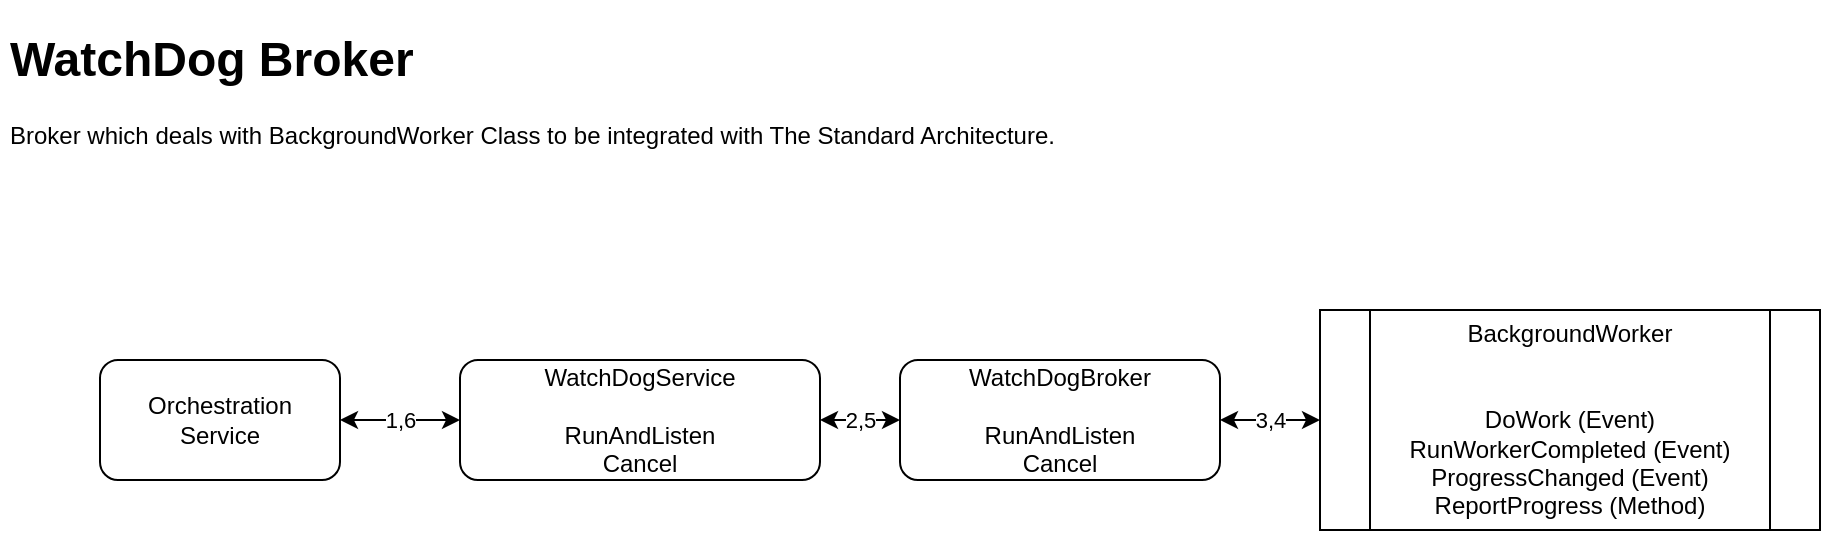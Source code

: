 <mxfile version="17.4.2" type="device" pages="2"><diagram id="WOv2Kg9QwyeW6pNx-Fl9" name="Overview"><mxGraphModel dx="2249" dy="903" grid="1" gridSize="10" guides="1" tooltips="1" connect="1" arrows="1" fold="1" page="1" pageScale="1" pageWidth="827" pageHeight="1169" math="0" shadow="0"><root><mxCell id="0"/><mxCell id="1" parent="0"/><mxCell id="fzygrPIcqbGt1ZVRBZLJ-1" value="BackgroundWorker&lt;br&gt;&lt;br&gt;&lt;br&gt;DoWork (Event)&lt;br&gt;RunWorkerCompleted (Event)&lt;br&gt;ProgressChanged (Event)&lt;br&gt;ReportProgress (Method)" style="shape=process;whiteSpace=wrap;html=1;backgroundOutline=1;" parent="1" vertex="1"><mxGeometry x="630" y="155" width="250" height="110" as="geometry"/></mxCell><mxCell id="fzygrPIcqbGt1ZVRBZLJ-3" value="3,4" style="edgeStyle=orthogonalEdgeStyle;rounded=0;orthogonalLoop=1;jettySize=auto;html=1;startArrow=classic;startFill=1;" parent="1" source="fzygrPIcqbGt1ZVRBZLJ-2" target="fzygrPIcqbGt1ZVRBZLJ-1" edge="1"><mxGeometry relative="1" as="geometry"/></mxCell><mxCell id="fzygrPIcqbGt1ZVRBZLJ-2" value="WatchDogBroker&lt;br&gt;&lt;br&gt;RunAndListen&lt;br&gt;Cancel" style="rounded=1;whiteSpace=wrap;html=1;" parent="1" vertex="1"><mxGeometry x="420" y="180" width="160" height="60" as="geometry"/></mxCell><mxCell id="fzygrPIcqbGt1ZVRBZLJ-5" value="2,5" style="edgeStyle=orthogonalEdgeStyle;rounded=0;orthogonalLoop=1;jettySize=auto;html=1;startArrow=classic;startFill=1;" parent="1" source="fzygrPIcqbGt1ZVRBZLJ-4" target="fzygrPIcqbGt1ZVRBZLJ-2" edge="1"><mxGeometry relative="1" as="geometry"/></mxCell><mxCell id="fzygrPIcqbGt1ZVRBZLJ-4" value="WatchDogService&lt;br&gt;&lt;br&gt;RunAndListen&lt;br&gt;Cancel" style="rounded=1;whiteSpace=wrap;html=1;" parent="1" vertex="1"><mxGeometry x="200" y="180" width="180" height="60" as="geometry"/></mxCell><mxCell id="fzygrPIcqbGt1ZVRBZLJ-7" value="1,6" style="edgeStyle=orthogonalEdgeStyle;rounded=0;orthogonalLoop=1;jettySize=auto;html=1;entryX=0;entryY=0.5;entryDx=0;entryDy=0;strokeColor=default;sketch=0;startArrow=classic;startFill=1;" parent="1" source="fzygrPIcqbGt1ZVRBZLJ-6" target="fzygrPIcqbGt1ZVRBZLJ-4" edge="1"><mxGeometry relative="1" as="geometry"/></mxCell><mxCell id="fzygrPIcqbGt1ZVRBZLJ-6" value="Orchestration&lt;br&gt;Service" style="rounded=1;whiteSpace=wrap;html=1;" parent="1" vertex="1"><mxGeometry x="20" y="180" width="120" height="60" as="geometry"/></mxCell><mxCell id="fzygrPIcqbGt1ZVRBZLJ-9" value="&lt;h1&gt;WatchDog Broker&lt;/h1&gt;&lt;p&gt;Broker which deals with BackgroundWorker Class to be integrated with The Standard Architecture.&lt;/p&gt;" style="text;html=1;strokeColor=none;fillColor=none;spacing=5;spacingTop=-20;whiteSpace=wrap;overflow=hidden;rounded=0;" parent="1" vertex="1"><mxGeometry x="-30" y="10" width="830" height="120" as="geometry"/></mxCell></root></mxGraphModel></diagram><diagram id="p4u2jorx0n1Ji22ARdyB" name="WatchDog Status Life Cycle"><mxGraphModel dx="2249" dy="903" grid="1" gridSize="10" guides="1" tooltips="1" connect="1" arrows="1" fold="1" page="1" pageScale="1" pageWidth="827" pageHeight="1169" math="0" shadow="0"><root><mxCell id="0"/><mxCell id="1" parent="0"/><mxCell id="hAQuwHJFAmvaBhnxmtdD-1" value="" style="rounded=1;whiteSpace=wrap;html=1;" vertex="1" parent="1"><mxGeometry x="25" y="470" width="250" height="320" as="geometry"/></mxCell><mxCell id="hAQuwHJFAmvaBhnxmtdD-2" style="edgeStyle=orthogonalEdgeStyle;rounded=0;orthogonalLoop=1;jettySize=auto;html=1;" edge="1" parent="1" source="hAQuwHJFAmvaBhnxmtdD-3" target="hAQuwHJFAmvaBhnxmtdD-5"><mxGeometry relative="1" as="geometry"/></mxCell><mxCell id="hAQuwHJFAmvaBhnxmtdD-3" value="Initializing" style="ellipse;whiteSpace=wrap;html=1;aspect=fixed;" vertex="1" parent="1"><mxGeometry x="110" y="380" width="80" height="80" as="geometry"/></mxCell><mxCell id="hAQuwHJFAmvaBhnxmtdD-4" style="edgeStyle=orthogonalEdgeStyle;rounded=0;orthogonalLoop=1;jettySize=auto;html=1;" edge="1" parent="1" source="hAQuwHJFAmvaBhnxmtdD-5" target="hAQuwHJFAmvaBhnxmtdD-7"><mxGeometry relative="1" as="geometry"/></mxCell><mxCell id="hAQuwHJFAmvaBhnxmtdD-5" value="Initialized" style="ellipse;whiteSpace=wrap;html=1;aspect=fixed;" vertex="1" parent="1"><mxGeometry x="110" y="490" width="80" height="80" as="geometry"/></mxCell><mxCell id="hAQuwHJFAmvaBhnxmtdD-6" style="edgeStyle=orthogonalEdgeStyle;rounded=0;orthogonalLoop=1;jettySize=auto;html=1;entryX=0.5;entryY=0;entryDx=0;entryDy=0;" edge="1" parent="1" source="hAQuwHJFAmvaBhnxmtdD-7" target="hAQuwHJFAmvaBhnxmtdD-28"><mxGeometry relative="1" as="geometry"/></mxCell><mxCell id="hAQuwHJFAmvaBhnxmtdD-7" value="Running" style="ellipse;whiteSpace=wrap;html=1;aspect=fixed;" vertex="1" parent="1"><mxGeometry x="110" y="600" width="80" height="80" as="geometry"/></mxCell><mxCell id="hAQuwHJFAmvaBhnxmtdD-8" value="" style="edgeStyle=orthogonalEdgeStyle;rounded=0;orthogonalLoop=1;jettySize=auto;html=1;" edge="1" parent="1" source="hAQuwHJFAmvaBhnxmtdD-11" target="hAQuwHJFAmvaBhnxmtdD-17"><mxGeometry relative="1" as="geometry"/></mxCell><mxCell id="hAQuwHJFAmvaBhnxmtdD-9" style="edgeStyle=orthogonalEdgeStyle;rounded=0;orthogonalLoop=1;jettySize=auto;html=1;" edge="1" parent="1" source="hAQuwHJFAmvaBhnxmtdD-11" target="hAQuwHJFAmvaBhnxmtdD-13"><mxGeometry relative="1" as="geometry"/></mxCell><mxCell id="hAQuwHJFAmvaBhnxmtdD-10" style="edgeStyle=orthogonalEdgeStyle;rounded=0;orthogonalLoop=1;jettySize=auto;html=1;entryX=0.5;entryY=0;entryDx=0;entryDy=0;" edge="1" parent="1" source="hAQuwHJFAmvaBhnxmtdD-11" target="hAQuwHJFAmvaBhnxmtdD-21"><mxGeometry relative="1" as="geometry"/></mxCell><mxCell id="hAQuwHJFAmvaBhnxmtdD-11" value="Runned" style="ellipse;whiteSpace=wrap;html=1;aspect=fixed;" vertex="1" parent="1"><mxGeometry x="110" y="840" width="80" height="80" as="geometry"/></mxCell><mxCell id="hAQuwHJFAmvaBhnxmtdD-12" value="" style="edgeStyle=orthogonalEdgeStyle;rounded=0;orthogonalLoop=1;jettySize=auto;html=1;" edge="1" parent="1" source="hAQuwHJFAmvaBhnxmtdD-13" target="hAQuwHJFAmvaBhnxmtdD-30"><mxGeometry relative="1" as="geometry"/></mxCell><mxCell id="hAQuwHJFAmvaBhnxmtdD-13" value="Canceling" style="ellipse;whiteSpace=wrap;html=1;aspect=fixed;" vertex="1" parent="1"><mxGeometry x="-42.5" y="950" width="80" height="80" as="geometry"/></mxCell><mxCell id="hAQuwHJFAmvaBhnxmtdD-14" style="edgeStyle=orthogonalEdgeStyle;rounded=0;orthogonalLoop=1;jettySize=auto;html=1;entryX=0.6;entryY=0.5;entryDx=0;entryDy=0;entryPerimeter=0;" edge="1" parent="1" source="hAQuwHJFAmvaBhnxmtdD-15" target="hAQuwHJFAmvaBhnxmtdD-24"><mxGeometry relative="1" as="geometry"><Array as="points"><mxPoint y="1260"/></Array></mxGeometry></mxCell><mxCell id="hAQuwHJFAmvaBhnxmtdD-15" value="Cancelled" style="ellipse;whiteSpace=wrap;html=1;aspect=fixed;" vertex="1" parent="1"><mxGeometry x="-42.5" y="1140" width="80" height="80" as="geometry"/></mxCell><mxCell id="hAQuwHJFAmvaBhnxmtdD-16" value="" style="edgeStyle=orthogonalEdgeStyle;rounded=0;orthogonalLoop=1;jettySize=auto;html=1;" edge="1" parent="1" source="hAQuwHJFAmvaBhnxmtdD-17" target="hAQuwHJFAmvaBhnxmtdD-32"><mxGeometry relative="1" as="geometry"/></mxCell><mxCell id="hAQuwHJFAmvaBhnxmtdD-17" value="Erroring" style="ellipse;whiteSpace=wrap;html=1;aspect=fixed;" vertex="1" parent="1"><mxGeometry x="110" y="950" width="80" height="80" as="geometry"/></mxCell><mxCell id="hAQuwHJFAmvaBhnxmtdD-18" value="" style="edgeStyle=orthogonalEdgeStyle;rounded=0;orthogonalLoop=1;jettySize=auto;html=1;" edge="1" parent="1" source="hAQuwHJFAmvaBhnxmtdD-19" target="hAQuwHJFAmvaBhnxmtdD-24"><mxGeometry relative="1" as="geometry"/></mxCell><mxCell id="hAQuwHJFAmvaBhnxmtdD-19" value="Errored" style="ellipse;whiteSpace=wrap;html=1;aspect=fixed;" vertex="1" parent="1"><mxGeometry x="110" y="1140" width="80" height="80" as="geometry"/></mxCell><mxCell id="hAQuwHJFAmvaBhnxmtdD-20" value="" style="edgeStyle=orthogonalEdgeStyle;rounded=0;orthogonalLoop=1;jettySize=auto;html=1;" edge="1" parent="1" source="hAQuwHJFAmvaBhnxmtdD-21" target="hAQuwHJFAmvaBhnxmtdD-34"><mxGeometry relative="1" as="geometry"/></mxCell><mxCell id="hAQuwHJFAmvaBhnxmtdD-21" value="Finalizing" style="ellipse;whiteSpace=wrap;html=1;aspect=fixed;" vertex="1" parent="1"><mxGeometry x="275" y="950" width="80" height="80" as="geometry"/></mxCell><mxCell id="hAQuwHJFAmvaBhnxmtdD-22" style="edgeStyle=orthogonalEdgeStyle;rounded=0;orthogonalLoop=1;jettySize=auto;html=1;" edge="1" parent="1" source="hAQuwHJFAmvaBhnxmtdD-23" target="hAQuwHJFAmvaBhnxmtdD-24"><mxGeometry relative="1" as="geometry"><Array as="points"><mxPoint x="315" y="1260"/></Array></mxGeometry></mxCell><mxCell id="hAQuwHJFAmvaBhnxmtdD-23" value="Finalized" style="ellipse;whiteSpace=wrap;html=1;aspect=fixed;" vertex="1" parent="1"><mxGeometry x="275" y="1140" width="80" height="80" as="geometry"/></mxCell><mxCell id="hAQuwHJFAmvaBhnxmtdD-24" value="" style="shape=waypoint;sketch=0;size=6;pointerEvents=1;points=[];fillColor=default;resizable=0;rotatable=0;perimeter=centerPerimeter;snapToPoint=1;" vertex="1" parent="1"><mxGeometry x="130" y="1240" width="40" height="40" as="geometry"/></mxCell><mxCell id="hAQuwHJFAmvaBhnxmtdD-25" value="" style="edgeStyle=orthogonalEdgeStyle;rounded=0;orthogonalLoop=1;jettySize=auto;html=1;" edge="1" parent="1" source="hAQuwHJFAmvaBhnxmtdD-26" target="hAQuwHJFAmvaBhnxmtdD-3"><mxGeometry relative="1" as="geometry"/></mxCell><mxCell id="hAQuwHJFAmvaBhnxmtdD-26" value="" style="shape=waypoint;sketch=0;fillStyle=solid;size=6;pointerEvents=1;points=[];fillColor=none;resizable=0;rotatable=0;perimeter=centerPerimeter;snapToPoint=1;" vertex="1" parent="1"><mxGeometry x="130" y="320" width="40" height="40" as="geometry"/></mxCell><mxCell id="hAQuwHJFAmvaBhnxmtdD-27" value="" style="edgeStyle=orthogonalEdgeStyle;rounded=0;orthogonalLoop=1;jettySize=auto;html=1;" edge="1" parent="1" source="hAQuwHJFAmvaBhnxmtdD-28" target="hAQuwHJFAmvaBhnxmtdD-11"><mxGeometry relative="1" as="geometry"/></mxCell><mxCell id="hAQuwHJFAmvaBhnxmtdD-28" value="actionToBeExecuted" style="shape=process;whiteSpace=wrap;html=1;backgroundOutline=1;" vertex="1" parent="1"><mxGeometry x="75" y="710" width="150" height="60" as="geometry"/></mxCell><mxCell id="hAQuwHJFAmvaBhnxmtdD-29" value="" style="edgeStyle=orthogonalEdgeStyle;rounded=0;orthogonalLoop=1;jettySize=auto;html=1;" edge="1" parent="1" source="hAQuwHJFAmvaBhnxmtdD-30" target="hAQuwHJFAmvaBhnxmtdD-15"><mxGeometry relative="1" as="geometry"/></mxCell><mxCell id="hAQuwHJFAmvaBhnxmtdD-30" value="actionOnCancel" style="shape=process;whiteSpace=wrap;html=1;backgroundOutline=1;fillColor=#f0a30a;fontColor=#000000;strokeColor=#BD7000;" vertex="1" parent="1"><mxGeometry x="-65" y="1050" width="125" height="60" as="geometry"/></mxCell><mxCell id="hAQuwHJFAmvaBhnxmtdD-31" value="" style="edgeStyle=orthogonalEdgeStyle;rounded=0;orthogonalLoop=1;jettySize=auto;html=1;" edge="1" parent="1" source="hAQuwHJFAmvaBhnxmtdD-32" target="hAQuwHJFAmvaBhnxmtdD-19"><mxGeometry relative="1" as="geometry"/></mxCell><mxCell id="hAQuwHJFAmvaBhnxmtdD-32" value="actionOnException" style="shape=process;whiteSpace=wrap;html=1;backgroundOutline=1;fillColor=#e51400;fontColor=#ffffff;strokeColor=#B20000;" vertex="1" parent="1"><mxGeometry x="80" y="1050" width="140" height="60" as="geometry"/></mxCell><mxCell id="hAQuwHJFAmvaBhnxmtdD-33" value="" style="edgeStyle=orthogonalEdgeStyle;rounded=0;orthogonalLoop=1;jettySize=auto;html=1;" edge="1" parent="1" source="hAQuwHJFAmvaBhnxmtdD-34" target="hAQuwHJFAmvaBhnxmtdD-23"><mxGeometry relative="1" as="geometry"/></mxCell><mxCell id="hAQuwHJFAmvaBhnxmtdD-34" value="actionOnSuccesful" style="shape=process;whiteSpace=wrap;html=1;backgroundOutline=1;fillColor=#008a00;fontColor=#ffffff;strokeColor=#005700;" vertex="1" parent="1"><mxGeometry x="240" y="1050" width="150" height="60" as="geometry"/></mxCell><mxCell id="hAQuwHJFAmvaBhnxmtdD-35" value="Background worker Context" style="text;html=1;strokeColor=none;fillColor=none;align=center;verticalAlign=middle;whiteSpace=wrap;rounded=0;" vertex="1" parent="1"><mxGeometry x="40" y="490" width="60" height="30" as="geometry"/></mxCell><mxCell id="hAQuwHJFAmvaBhnxmtdD-36" value="&lt;span&gt;WatchDog Status Life Cycle&lt;/span&gt;" style="text;html=1;strokeColor=none;fillColor=none;align=center;verticalAlign=middle;whiteSpace=wrap;rounded=0;" vertex="1" parent="1"><mxGeometry x="60" y="310" width="180" height="30" as="geometry"/></mxCell></root></mxGraphModel></diagram></mxfile>